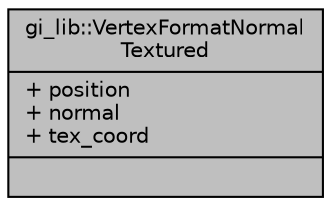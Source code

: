 digraph "gi_lib::VertexFormatNormalTextured"
{
  edge [fontname="Helvetica",fontsize="10",labelfontname="Helvetica",labelfontsize="10"];
  node [fontname="Helvetica",fontsize="10",shape=record];
  Node1 [label="{gi_lib::VertexFormatNormal\lTextured\n|+ position\l+ normal\l+ tex_coord\l|}",height=0.2,width=0.4,color="black", fillcolor="grey75", style="filled", fontcolor="black"];
}
